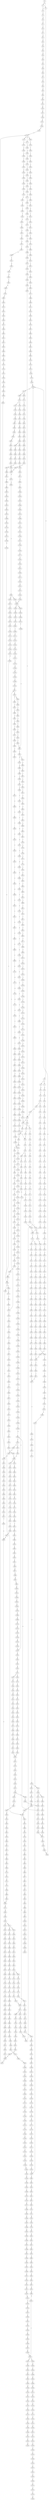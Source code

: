strict digraph  {
	S0 -> S1 [ label = T ];
	S0 -> S2 [ label = C ];
	S1 -> S3 [ label = A ];
	S2 -> S4 [ label = G ];
	S3 -> S5 [ label = C ];
	S4 -> S6 [ label = C ];
	S4 -> S7 [ label = T ];
	S5 -> S8 [ label = A ];
	S6 -> S9 [ label = A ];
	S7 -> S10 [ label = A ];
	S8 -> S11 [ label = C ];
	S9 -> S12 [ label = C ];
	S10 -> S13 [ label = C ];
	S11 -> S14 [ label = T ];
	S12 -> S15 [ label = G ];
	S13 -> S16 [ label = A ];
	S14 -> S17 [ label = T ];
	S15 -> S18 [ label = C ];
	S15 -> S19 [ label = T ];
	S16 -> S20 [ label = T ];
	S17 -> S21 [ label = G ];
	S18 -> S22 [ label = G ];
	S19 -> S23 [ label = G ];
	S20 -> S24 [ label = G ];
	S21 -> S25 [ label = G ];
	S22 -> S26 [ label = C ];
	S23 -> S27 [ label = G ];
	S24 -> S28 [ label = G ];
	S25 -> S29 [ label = A ];
	S26 -> S30 [ label = A ];
	S26 -> S31 [ label = G ];
	S27 -> S32 [ label = C ];
	S28 -> S33 [ label = C ];
	S29 -> S34 [ label = G ];
	S30 -> S35 [ label = G ];
	S31 -> S36 [ label = C ];
	S31 -> S37 [ label = G ];
	S32 -> S38 [ label = G ];
	S33 -> S39 [ label = G ];
	S34 -> S40 [ label = A ];
	S35 -> S41 [ label = C ];
	S36 -> S42 [ label = G ];
	S37 -> S43 [ label = C ];
	S38 -> S44 [ label = T ];
	S39 -> S45 [ label = C ];
	S40 -> S46 [ label = C ];
	S41 -> S47 [ label = C ];
	S42 -> S48 [ label = T ];
	S43 -> S49 [ label = T ];
	S44 -> S50 [ label = C ];
	S45 -> S51 [ label = C ];
	S46 -> S52 [ label = C ];
	S47 -> S53 [ label = G ];
	S48 -> S54 [ label = C ];
	S49 -> S55 [ label = G ];
	S50 -> S56 [ label = C ];
	S51 -> S57 [ label = C ];
	S52 -> S58 [ label = C ];
	S53 -> S59 [ label = G ];
	S54 -> S60 [ label = G ];
	S55 -> S61 [ label = G ];
	S56 -> S62 [ label = C ];
	S57 -> S63 [ label = C ];
	S58 -> S64 [ label = C ];
	S59 -> S65 [ label = C ];
	S59 -> S66 [ label = T ];
	S60 -> S67 [ label = A ];
	S61 -> S68 [ label = A ];
	S62 -> S69 [ label = C ];
	S63 -> S70 [ label = C ];
	S64 -> S71 [ label = C ];
	S65 -> S72 [ label = A ];
	S66 -> S73 [ label = G ];
	S67 -> S74 [ label = C ];
	S68 -> S75 [ label = A ];
	S69 -> S76 [ label = A ];
	S70 -> S77 [ label = A ];
	S71 -> S78 [ label = C ];
	S72 -> S79 [ label = C ];
	S73 -> S80 [ label = G ];
	S74 -> S81 [ label = G ];
	S75 -> S82 [ label = T ];
	S76 -> S83 [ label = C ];
	S77 -> S84 [ label = C ];
	S78 -> S85 [ label = T ];
	S79 -> S86 [ label = T ];
	S80 -> S87 [ label = A ];
	S81 -> S88 [ label = C ];
	S82 -> S89 [ label = G ];
	S83 -> S90 [ label = T ];
	S84 -> S91 [ label = T ];
	S85 -> S92 [ label = T ];
	S86 -> S93 [ label = T ];
	S87 -> S94 [ label = A ];
	S88 -> S95 [ label = G ];
	S89 -> S96 [ label = G ];
	S90 -> S97 [ label = T ];
	S91 -> S98 [ label = T ];
	S92 -> S99 [ label = C ];
	S93 -> S100 [ label = C ];
	S94 -> S101 [ label = G ];
	S95 -> S102 [ label = C ];
	S96 -> S103 [ label = G ];
	S97 -> S104 [ label = G ];
	S98 -> S105 [ label = T ];
	S99 -> S106 [ label = A ];
	S100 -> S107 [ label = A ];
	S101 -> S108 [ label = A ];
	S102 -> S109 [ label = C ];
	S103 -> S110 [ label = G ];
	S104 -> S111 [ label = A ];
	S105 -> S112 [ label = A ];
	S106 -> S113 [ label = G ];
	S107 -> S114 [ label = G ];
	S108 -> S115 [ label = A ];
	S109 -> S116 [ label = T ];
	S110 -> S117 [ label = T ];
	S111 -> S118 [ label = G ];
	S112 -> S119 [ label = G ];
	S113 -> S120 [ label = A ];
	S114 -> S121 [ label = C ];
	S115 -> S122 [ label = C ];
	S116 -> S123 [ label = C ];
	S117 -> S124 [ label = C ];
	S118 -> S125 [ label = C ];
	S119 -> S126 [ label = C ];
	S120 -> S127 [ label = G ];
	S121 -> S128 [ label = C ];
	S122 -> S129 [ label = G ];
	S123 -> S130 [ label = G ];
	S124 -> S131 [ label = C ];
	S125 -> S132 [ label = C ];
	S126 -> S133 [ label = C ];
	S127 -> S134 [ label = G ];
	S128 -> S135 [ label = G ];
	S129 -> S136 [ label = G ];
	S130 -> S137 [ label = G ];
	S131 -> S138 [ label = G ];
	S132 -> S139 [ label = G ];
	S133 -> S140 [ label = G ];
	S134 -> S141 [ label = T ];
	S135 -> S142 [ label = C ];
	S136 -> S143 [ label = C ];
	S137 -> S144 [ label = G ];
	S138 -> S145 [ label = C ];
	S139 -> S146 [ label = C ];
	S140 -> S147 [ label = T ];
	S141 -> S148 [ label = C ];
	S142 -> S149 [ label = C ];
	S143 -> S150 [ label = A ];
	S144 -> S151 [ label = C ];
	S145 -> S152 [ label = C ];
	S146 -> S153 [ label = C ];
	S147 -> S154 [ label = C ];
	S148 -> S155 [ label = C ];
	S149 -> S156 [ label = C ];
	S150 -> S157 [ label = C ];
	S151 -> S158 [ label = T ];
	S152 -> S159 [ label = G ];
	S153 -> S160 [ label = C ];
	S154 -> S161 [ label = C ];
	S155 -> S162 [ label = C ];
	S156 -> S163 [ label = C ];
	S157 -> S164 [ label = C ];
	S157 -> S165 [ label = T ];
	S158 -> S166 [ label = C ];
	S159 -> S167 [ label = G ];
	S160 -> S163 [ label = C ];
	S161 -> S168 [ label = C ];
	S162 -> S169 [ label = T ];
	S162 -> S170 [ label = A ];
	S162 -> S171 [ label = G ];
	S163 -> S172 [ label = T ];
	S164 -> S173 [ label = G ];
	S165 -> S174 [ label = G ];
	S166 -> S175 [ label = A ];
	S167 -> S176 [ label = A ];
	S168 -> S177 [ label = A ];
	S169 -> S178 [ label = T ];
	S170 -> S179 [ label = G ];
	S171 -> S180 [ label = G ];
	S172 -> S181 [ label = T ];
	S172 -> S182 [ label = C ];
	S173 -> S183 [ label = G ];
	S174 -> S184 [ label = G ];
	S175 -> S185 [ label = C ];
	S176 -> S186 [ label = A ];
	S177 -> S187 [ label = C ];
	S178 -> S188 [ label = C ];
	S179 -> S189 [ label = A ];
	S180 -> S190 [ label = A ];
	S181 -> S191 [ label = C ];
	S182 -> S192 [ label = C ];
	S183 -> S193 [ label = G ];
	S184 -> S194 [ label = G ];
	S185 -> S195 [ label = G ];
	S186 -> S196 [ label = C ];
	S187 -> S197 [ label = C ];
	S188 -> S198 [ label = T ];
	S189 -> S199 [ label = G ];
	S190 -> S200 [ label = G ];
	S191 -> S201 [ label = A ];
	S192 -> S202 [ label = A ];
	S193 -> S203 [ label = A ];
	S194 -> S204 [ label = A ];
	S195 -> S205 [ label = T ];
	S196 -> S206 [ label = T ];
	S197 -> S207 [ label = A ];
	S198 -> S208 [ label = C ];
	S199 -> S209 [ label = C ];
	S200 -> S210 [ label = G ];
	S201 -> S211 [ label = C ];
	S202 -> S212 [ label = C ];
	S203 -> S213 [ label = A ];
	S204 -> S214 [ label = A ];
	S205 -> S215 [ label = C ];
	S206 -> S216 [ label = G ];
	S207 -> S217 [ label = C ];
	S208 -> S218 [ label = G ];
	S209 -> S219 [ label = C ];
	S210 -> S220 [ label = C ];
	S211 -> S221 [ label = G ];
	S212 -> S222 [ label = C ];
	S213 -> S223 [ label = T ];
	S214 -> S224 [ label = C ];
	S215 -> S225 [ label = C ];
	S216 -> S226 [ label = C ];
	S217 -> S227 [ label = C ];
	S218 -> S228 [ label = T ];
	S219 -> S229 [ label = A ];
	S220 -> S230 [ label = G ];
	S221 -> S231 [ label = C ];
	S222 -> S232 [ label = C ];
	S223 -> S233 [ label = T ];
	S224 -> S234 [ label = T ];
	S225 -> S235 [ label = A ];
	S226 -> S236 [ label = A ];
	S227 -> S237 [ label = G ];
	S228 -> S238 [ label = A ];
	S229 -> S239 [ label = C ];
	S230 -> S240 [ label = T ];
	S231 -> S241 [ label = T ];
	S232 -> S242 [ label = G ];
	S233 -> S243 [ label = G ];
	S234 -> S244 [ label = G ];
	S235 -> S245 [ label = G ];
	S236 -> S246 [ label = A ];
	S237 -> S247 [ label = A ];
	S238 -> S248 [ label = C ];
	S239 -> S249 [ label = G ];
	S240 -> S250 [ label = G ];
	S241 -> S251 [ label = C ];
	S242 -> S252 [ label = C ];
	S243 -> S253 [ label = A ];
	S244 -> S254 [ label = G ];
	S245 -> S255 [ label = C ];
	S246 -> S256 [ label = C ];
	S247 -> S257 [ label = T ];
	S248 -> S258 [ label = G ];
	S249 -> S259 [ label = G ];
	S250 -> S260 [ label = G ];
	S251 -> S261 [ label = C ];
	S252 -> S262 [ label = C ];
	S253 -> S263 [ label = A ];
	S254 -> S264 [ label = A ];
	S255 -> S265 [ label = T ];
	S255 -> S266 [ label = G ];
	S256 -> S267 [ label = C ];
	S257 -> S268 [ label = C ];
	S258 -> S269 [ label = G ];
	S259 -> S270 [ label = T ];
	S260 -> S271 [ label = T ];
	S261 -> S272 [ label = G ];
	S262 -> S273 [ label = G ];
	S263 -> S274 [ label = C ];
	S264 -> S275 [ label = C ];
	S265 -> S276 [ label = T ];
	S266 -> S277 [ label = A ];
	S267 -> S278 [ label = A ];
	S268 -> S279 [ label = G ];
	S269 -> S280 [ label = C ];
	S270 -> S281 [ label = T ];
	S271 -> S282 [ label = A ];
	S272 -> S283 [ label = G ];
	S273 -> S284 [ label = G ];
	S274 -> S285 [ label = C ];
	S275 -> S286 [ label = C ];
	S276 -> S287 [ label = C ];
	S277 -> S288 [ label = G ];
	S278 -> S289 [ label = G ];
	S279 -> S290 [ label = G ];
	S280 -> S291 [ label = T ];
	S281 -> S292 [ label = A ];
	S282 -> S293 [ label = T ];
	S283 -> S294 [ label = T ];
	S284 -> S295 [ label = T ];
	S285 -> S296 [ label = C ];
	S286 -> S297 [ label = C ];
	S287 -> S298 [ label = A ];
	S288 -> S299 [ label = T ];
	S289 -> S300 [ label = A ];
	S290 -> S301 [ label = T ];
	S291 -> S302 [ label = A ];
	S292 -> S303 [ label = C ];
	S293 -> S304 [ label = G ];
	S294 -> S305 [ label = T ];
	S295 -> S306 [ label = C ];
	S296 -> S307 [ label = G ];
	S297 -> S308 [ label = G ];
	S298 -> S309 [ label = C ];
	S299 -> S310 [ label = C ];
	S300 -> S311 [ label = A ];
	S301 -> S312 [ label = T ];
	S302 -> S313 [ label = C ];
	S303 -> S314 [ label = T ];
	S304 -> S315 [ label = A ];
	S305 -> S316 [ label = G ];
	S306 -> S317 [ label = C ];
	S307 -> S318 [ label = T ];
	S308 -> S319 [ label = T ];
	S309 -> S320 [ label = G ];
	S310 -> S321 [ label = C ];
	S310 -> S322 [ label = T ];
	S311 -> S323 [ label = C ];
	S312 -> S324 [ label = C ];
	S313 -> S325 [ label = T ];
	S314 -> S326 [ label = G ];
	S315 -> S327 [ label = G ];
	S316 -> S328 [ label = C ];
	S317 -> S329 [ label = C ];
	S318 -> S330 [ label = C ];
	S319 -> S331 [ label = C ];
	S320 -> S332 [ label = C ];
	S321 -> S333 [ label = C ];
	S322 -> S334 [ label = C ];
	S323 -> S335 [ label = A ];
	S324 -> S336 [ label = C ];
	S325 -> S337 [ label = G ];
	S326 -> S338 [ label = C ];
	S327 -> S339 [ label = C ];
	S328 -> S340 [ label = A ];
	S329 -> S341 [ label = A ];
	S330 -> S342 [ label = T ];
	S331 -> S343 [ label = T ];
	S332 -> S344 [ label = C ];
	S333 -> S345 [ label = T ];
	S333 -> S346 [ label = G ];
	S334 -> S347 [ label = G ];
	S335 -> S348 [ label = G ];
	S336 -> S349 [ label = A ];
	S337 -> S350 [ label = G ];
	S338 -> S351 [ label = A ];
	S339 -> S352 [ label = G ];
	S340 -> S353 [ label = C ];
	S341 -> S354 [ label = G ];
	S342 -> S355 [ label = C ];
	S343 -> S355 [ label = C ];
	S344 -> S356 [ label = C ];
	S345 -> S357 [ label = C ];
	S346 -> S358 [ label = C ];
	S347 -> S359 [ label = T ];
	S348 -> S360 [ label = C ];
	S349 -> S361 [ label = G ];
	S350 -> S362 [ label = T ];
	S351 -> S363 [ label = G ];
	S352 -> S364 [ label = G ];
	S353 -> S365 [ label = T ];
	S354 -> S366 [ label = T ];
	S355 -> S367 [ label = G ];
	S356 -> S368 [ label = T ];
	S357 -> S369 [ label = C ];
	S358 -> S370 [ label = C ];
	S359 -> S371 [ label = C ];
	S360 -> S372 [ label = C ];
	S361 -> S373 [ label = T ];
	S362 -> S374 [ label = G ];
	S363 -> S375 [ label = A ];
	S364 -> S376 [ label = T ];
	S365 -> S377 [ label = G ];
	S366 -> S378 [ label = G ];
	S367 -> S379 [ label = G ];
	S368 -> S380 [ label = T ];
	S369 -> S381 [ label = G ];
	S370 -> S382 [ label = T ];
	S371 -> S383 [ label = T ];
	S372 -> S384 [ label = G ];
	S373 -> S385 [ label = G ];
	S374 -> S386 [ label = C ];
	S375 -> S387 [ label = C ];
	S376 -> S388 [ label = C ];
	S377 -> S389 [ label = G ];
	S378 -> S390 [ label = G ];
	S379 -> S391 [ label = C ];
	S380 -> S392 [ label = C ];
	S381 -> S393 [ label = G ];
	S382 -> S394 [ label = G ];
	S383 -> S395 [ label = G ];
	S384 -> S396 [ label = T ];
	S385 -> S397 [ label = G ];
	S386 -> S398 [ label = T ];
	S387 -> S399 [ label = G ];
	S388 -> S400 [ label = G ];
	S389 -> S401 [ label = T ];
	S390 -> S402 [ label = T ];
	S391 -> S403 [ label = A ];
	S392 -> S404 [ label = A ];
	S393 -> S405 [ label = T ];
	S394 -> S406 [ label = T ];
	S395 -> S407 [ label = T ];
	S396 -> S408 [ label = C ];
	S397 -> S409 [ label = T ];
	S398 -> S410 [ label = A ];
	S399 -> S411 [ label = G ];
	S400 -> S412 [ label = C ];
	S401 -> S413 [ label = C ];
	S402 -> S414 [ label = C ];
	S403 -> S415 [ label = C ];
	S404 -> S416 [ label = T ];
	S405 -> S417 [ label = C ];
	S406 -> S418 [ label = C ];
	S407 -> S419 [ label = T ];
	S408 -> S420 [ label = C ];
	S409 -> S414 [ label = C ];
	S410 -> S421 [ label = C ];
	S411 -> S422 [ label = A ];
	S412 -> S423 [ label = A ];
	S413 -> S424 [ label = G ];
	S414 -> S425 [ label = G ];
	S415 -> S426 [ label = C ];
	S416 -> S427 [ label = C ];
	S417 -> S428 [ label = T ];
	S418 -> S429 [ label = G ];
	S419 -> S430 [ label = C ];
	S420 -> S431 [ label = T ];
	S421 -> S432 [ label = T ];
	S422 -> S433 [ label = C ];
	S423 -> S434 [ label = C ];
	S424 -> S435 [ label = T ];
	S425 -> S436 [ label = T ];
	S426 -> S437 [ label = G ];
	S427 -> S438 [ label = C ];
	S428 -> S439 [ label = G ];
	S429 -> S440 [ label = C ];
	S430 -> S441 [ label = C ];
	S431 -> S442 [ label = C ];
	S432 -> S443 [ label = G ];
	S433 -> S444 [ label = A ];
	S434 -> S445 [ label = G ];
	S435 -> S446 [ label = C ];
	S436 -> S447 [ label = C ];
	S437 -> S448 [ label = A ];
	S438 -> S449 [ label = A ];
	S439 -> S450 [ label = G ];
	S440 -> S451 [ label = G ];
	S441 -> S452 [ label = G ];
	S442 -> S453 [ label = T ];
	S443 -> S454 [ label = T ];
	S444 -> S455 [ label = C ];
	S445 -> S456 [ label = C ];
	S446 -> S457 [ label = C ];
	S447 -> S457 [ label = C ];
	S448 -> S458 [ label = G ];
	S448 -> S459 [ label = A ];
	S449 -> S460 [ label = G ];
	S450 -> S461 [ label = A ];
	S451 -> S462 [ label = C ];
	S452 -> S463 [ label = T ];
	S453 -> S464 [ label = G ];
	S454 -> S465 [ label = A ];
	S455 -> S466 [ label = A ];
	S456 -> S467 [ label = G ];
	S457 -> S468 [ label = G ];
	S458 -> S469 [ label = T ];
	S459 -> S470 [ label = T ];
	S460 -> S471 [ label = A ];
	S461 -> S472 [ label = G ];
	S462 -> S473 [ label = G ];
	S462 -> S474 [ label = A ];
	S463 -> S475 [ label = G ];
	S464 -> S476 [ label = T ];
	S465 -> S477 [ label = A ];
	S466 -> S478 [ label = C ];
	S467 -> S26 [ label = C ];
	S468 -> S479 [ label = T ];
	S469 -> S480 [ label = C ];
	S470 -> S481 [ label = G ];
	S471 -> S482 [ label = A ];
	S472 -> S483 [ label = G ];
	S473 -> S484 [ label = A ];
	S474 -> S485 [ label = A ];
	S475 -> S486 [ label = G ];
	S476 -> S487 [ label = C ];
	S477 -> S488 [ label = C ];
	S478 -> S489 [ label = C ];
	S479 -> S490 [ label = C ];
	S480 -> S491 [ label = C ];
	S481 -> S492 [ label = T ];
	S482 -> S493 [ label = C ];
	S483 -> S494 [ label = G ];
	S484 -> S495 [ label = G ];
	S485 -> S496 [ label = C ];
	S486 -> S497 [ label = C ];
	S487 -> S498 [ label = G ];
	S488 -> S499 [ label = A ];
	S489 -> S500 [ label = T ];
	S490 -> S501 [ label = A ];
	S491 -> S502 [ label = A ];
	S491 -> S503 [ label = T ];
	S492 -> S504 [ label = A ];
	S493 -> S505 [ label = C ];
	S494 -> S506 [ label = T ];
	S495 -> S507 [ label = C ];
	S496 -> S508 [ label = C ];
	S497 -> S509 [ label = C ];
	S498 -> S510 [ label = T ];
	S499 -> S511 [ label = C ];
	S500 -> S512 [ label = C ];
	S501 -> S513 [ label = C ];
	S502 -> S514 [ label = G ];
	S503 -> S515 [ label = C ];
	S504 -> S516 [ label = G ];
	S505 -> S517 [ label = A ];
	S505 -> S518 [ label = G ];
	S506 -> S519 [ label = G ];
	S507 -> S520 [ label = A ];
	S508 -> S521 [ label = C ];
	S509 -> S522 [ label = C ];
	S510 -> S523 [ label = G ];
	S511 -> S524 [ label = A ];
	S512 -> S525 [ label = T ];
	S513 -> S526 [ label = C ];
	S514 -> S527 [ label = T ];
	S514 -> S528 [ label = C ];
	S515 -> S529 [ label = G ];
	S516 -> S530 [ label = T ];
	S517 -> S531 [ label = G ];
	S517 -> S532 [ label = C ];
	S518 -> S533 [ label = G ];
	S519 -> S534 [ label = T ];
	S520 -> S535 [ label = G ];
	S521 -> S536 [ label = G ];
	S522 -> S537 [ label = G ];
	S523 -> S538 [ label = G ];
	S524 -> S539 [ label = C ];
	S525 -> S540 [ label = A ];
	S526 -> S541 [ label = C ];
	S526 -> S542 [ label = G ];
	S527 -> S543 [ label = A ];
	S528 -> S544 [ label = T ];
	S529 -> S545 [ label = A ];
	S530 -> S546 [ label = T ];
	S531 -> S547 [ label = A ];
	S532 -> S548 [ label = C ];
	S533 -> S549 [ label = A ];
	S534 -> S550 [ label = T ];
	S535 -> S551 [ label = T ];
	S536 -> S552 [ label = T ];
	S537 -> S553 [ label = T ];
	S538 -> S554 [ label = T ];
	S539 -> S555 [ label = G ];
	S540 -> S556 [ label = G ];
	S541 -> S557 [ label = T ];
	S542 -> S558 [ label = A ];
	S543 -> S559 [ label = G ];
	S544 -> S276 [ label = T ];
	S545 -> S560 [ label = A ];
	S546 -> S561 [ label = T ];
	S547 -> S562 [ label = C ];
	S548 -> S563 [ label = A ];
	S549 -> S564 [ label = C ];
	S550 -> S565 [ label = C ];
	S551 -> S566 [ label = G ];
	S552 -> S567 [ label = A ];
	S553 -> S568 [ label = C ];
	S554 -> S569 [ label = A ];
	S555 -> S570 [ label = C ];
	S556 -> S571 [ label = A ];
	S557 -> S572 [ label = G ];
	S558 -> S573 [ label = A ];
	S558 -> S574 [ label = G ];
	S559 -> S575 [ label = G ];
	S559 -> S576 [ label = C ];
	S560 -> S577 [ label = C ];
	S561 -> S578 [ label = C ];
	S562 -> S579 [ label = T ];
	S563 -> S580 [ label = C ];
	S564 -> S581 [ label = G ];
	S565 -> S582 [ label = C ];
	S566 -> S583 [ label = C ];
	S567 -> S584 [ label = C ];
	S568 -> S585 [ label = C ];
	S569 -> S586 [ label = C ];
	S570 -> S587 [ label = T ];
	S571 -> S588 [ label = A ];
	S572 -> S589 [ label = T ];
	S573 -> S590 [ label = T ];
	S574 -> S591 [ label = T ];
	S575 -> S592 [ label = G ];
	S576 -> S593 [ label = T ];
	S577 -> S594 [ label = T ];
	S578 -> S595 [ label = A ];
	S579 -> S596 [ label = C ];
	S580 -> S597 [ label = C ];
	S581 -> S598 [ label = C ];
	S582 -> S599 [ label = A ];
	S583 -> S600 [ label = A ];
	S584 -> S601 [ label = A ];
	S585 -> S602 [ label = A ];
	S586 -> S603 [ label = C ];
	S587 -> S604 [ label = C ];
	S588 -> S605 [ label = C ];
	S589 -> S606 [ label = C ];
	S590 -> S607 [ label = C ];
	S591 -> S480 [ label = C ];
	S592 -> S608 [ label = T ];
	S593 -> S609 [ label = C ];
	S594 -> S610 [ label = T ];
	S595 -> S611 [ label = C ];
	S596 -> S612 [ label = C ];
	S597 -> S613 [ label = C ];
	S598 -> S614 [ label = C ];
	S599 -> S615 [ label = G ];
	S600 -> S616 [ label = A ];
	S601 -> S617 [ label = G ];
	S602 -> S618 [ label = G ];
	S603 -> S619 [ label = G ];
	S604 -> S620 [ label = C ];
	S605 -> S621 [ label = G ];
	S606 -> S622 [ label = C ];
	S607 -> S623 [ label = C ];
	S608 -> S624 [ label = C ];
	S609 -> S625 [ label = C ];
	S610 -> S626 [ label = C ];
	S611 -> S627 [ label = T ];
	S612 -> S628 [ label = C ];
	S613 -> S629 [ label = C ];
	S614 -> S630 [ label = C ];
	S615 -> S631 [ label = C ];
	S616 -> S632 [ label = C ];
	S617 -> S633 [ label = C ];
	S618 -> S634 [ label = T ];
	S619 -> S635 [ label = G ];
	S620 -> S636 [ label = T ];
	S621 -> S637 [ label = A ];
	S622 -> S638 [ label = T ];
	S623 -> S639 [ label = T ];
	S624 -> S640 [ label = A ];
	S625 -> S641 [ label = A ];
	S626 -> S642 [ label = A ];
	S627 -> S643 [ label = C ];
	S628 -> S644 [ label = A ];
	S629 -> S645 [ label = T ];
	S630 -> S646 [ label = A ];
	S631 -> S647 [ label = A ];
	S632 -> S648 [ label = A ];
	S633 -> S649 [ label = A ];
	S634 -> S650 [ label = A ];
	S635 -> S651 [ label = T ];
	S636 -> S652 [ label = A ];
	S637 -> S653 [ label = G ];
	S638 -> S654 [ label = A ];
	S638 -> S655 [ label = T ];
	S639 -> S656 [ label = C ];
	S640 -> S657 [ label = C ];
	S641 -> S658 [ label = C ];
	S642 -> S659 [ label = A ];
	S643 -> S660 [ label = C ];
	S644 -> S661 [ label = T ];
	S645 -> S662 [ label = T ];
	S646 -> S663 [ label = T ];
	S647 -> S664 [ label = G ];
	S648 -> S665 [ label = G ];
	S649 -> S666 [ label = G ];
	S650 -> S559 [ label = G ];
	S651 -> S667 [ label = G ];
	S652 -> S668 [ label = G ];
	S653 -> S669 [ label = G ];
	S654 -> S670 [ label = C ];
	S655 -> S671 [ label = G ];
	S656 -> S672 [ label = G ];
	S657 -> S673 [ label = T ];
	S658 -> S674 [ label = C ];
	S659 -> S675 [ label = C ];
	S660 -> S676 [ label = T ];
	S661 -> S677 [ label = C ];
	S662 -> S678 [ label = C ];
	S663 -> S679 [ label = C ];
	S664 -> S680 [ label = A ];
	S665 -> S681 [ label = C ];
	S666 -> S682 [ label = G ];
	S667 -> S683 [ label = G ];
	S668 -> S684 [ label = A ];
	S669 -> S685 [ label = T ];
	S670 -> S686 [ label = T ];
	S671 -> S687 [ label = A ];
	S671 -> S688 [ label = T ];
	S672 -> S689 [ label = A ];
	S673 -> S690 [ label = C ];
	S674 -> S691 [ label = G ];
	S675 -> S692 [ label = C ];
	S675 -> S693 [ label = T ];
	S676 -> S694 [ label = T ];
	S677 -> S695 [ label = T ];
	S678 -> S696 [ label = C ];
	S678 -> S697 [ label = G ];
	S679 -> S698 [ label = G ];
	S680 -> S699 [ label = T ];
	S681 -> S700 [ label = T ];
	S682 -> S701 [ label = T ];
	S683 -> S702 [ label = T ];
	S684 -> S703 [ label = A ];
	S685 -> S704 [ label = G ];
	S686 -> S705 [ label = A ];
	S687 -> S706 [ label = A ];
	S688 -> S707 [ label = A ];
	S689 -> S708 [ label = A ];
	S690 -> S709 [ label = G ];
	S691 -> S710 [ label = G ];
	S692 -> S711 [ label = G ];
	S693 -> S712 [ label = G ];
	S694 -> S713 [ label = T ];
	S695 -> S714 [ label = G ];
	S696 -> S715 [ label = T ];
	S697 -> S716 [ label = A ];
	S698 -> S717 [ label = T ];
	S699 -> S718 [ label = A ];
	S700 -> S719 [ label = A ];
	S701 -> S720 [ label = G ];
	S702 -> S721 [ label = T ];
	S703 -> S722 [ label = C ];
	S704 -> S723 [ label = T ];
	S705 -> S724 [ label = C ];
	S706 -> S725 [ label = C ];
	S707 -> S726 [ label = G ];
	S708 -> S577 [ label = C ];
	S709 -> S727 [ label = C ];
	S710 -> S728 [ label = A ];
	S711 -> S729 [ label = G ];
	S712 -> S730 [ label = G ];
	S712 -> S731 [ label = C ];
	S713 -> S732 [ label = C ];
	S714 -> S733 [ label = C ];
	S715 -> S734 [ label = G ];
	S716 -> S735 [ label = T ];
	S717 -> S736 [ label = C ];
	S718 -> S737 [ label = A ];
	S719 -> S738 [ label = C ];
	S720 -> S739 [ label = C ];
	S721 -> S740 [ label = A ];
	S722 -> S741 [ label = T ];
	S723 -> S742 [ label = C ];
	S724 -> S743 [ label = C ];
	S725 -> S744 [ label = T ];
	S726 -> S745 [ label = G ];
	S727 -> S746 [ label = T ];
	S728 -> S747 [ label = C ];
	S729 -> S748 [ label = C ];
	S730 -> S749 [ label = C ];
	S731 -> S750 [ label = C ];
	S732 -> S751 [ label = A ];
	S733 -> S752 [ label = C ];
	S734 -> S753 [ label = T ];
	S735 -> S754 [ label = C ];
	S736 -> S755 [ label = C ];
	S737 -> S756 [ label = A ];
	S738 -> S757 [ label = G ];
	S739 -> S758 [ label = A ];
	S740 -> S759 [ label = G ];
	S741 -> S760 [ label = T ];
	S742 -> S761 [ label = C ];
	S743 -> S762 [ label = A ];
	S744 -> S763 [ label = T ];
	S745 -> S764 [ label = A ];
	S746 -> S765 [ label = T ];
	S747 -> S766 [ label = G ];
	S748 -> S767 [ label = C ];
	S749 -> S768 [ label = C ];
	S750 -> S769 [ label = C ];
	S751 -> S770 [ label = T ];
	S752 -> S771 [ label = A ];
	S753 -> S772 [ label = C ];
	S754 -> S773 [ label = G ];
	S755 -> S774 [ label = T ];
	S756 -> S775 [ label = A ];
	S757 -> S776 [ label = A ];
	S758 -> S777 [ label = C ];
	S759 -> S778 [ label = A ];
	S760 -> S779 [ label = C ];
	S761 -> S780 [ label = C ];
	S762 -> S781 [ label = G ];
	S763 -> S782 [ label = C ];
	S764 -> S783 [ label = G ];
	S765 -> S784 [ label = C ];
	S766 -> S785 [ label = T ];
	S767 -> S786 [ label = C ];
	S768 -> S787 [ label = C ];
	S769 -> S788 [ label = T ];
	S770 -> S789 [ label = C ];
	S771 -> S790 [ label = G ];
	S772 -> S791 [ label = C ];
	S773 -> S792 [ label = T ];
	S774 -> S793 [ label = C ];
	S775 -> S794 [ label = A ];
	S776 -> S795 [ label = G ];
	S777 -> S796 [ label = G ];
	S778 -> S797 [ label = A ];
	S779 -> S798 [ label = A ];
	S780 -> S799 [ label = T ];
	S781 -> S800 [ label = G ];
	S782 -> S801 [ label = A ];
	S783 -> S802 [ label = A ];
	S784 -> S803 [ label = A ];
	S785 -> S804 [ label = C ];
	S786 -> S805 [ label = A ];
	S787 -> S806 [ label = A ];
	S788 -> S807 [ label = A ];
	S789 -> S808 [ label = C ];
	S790 -> S809 [ label = T ];
	S791 -> S810 [ label = T ];
	S792 -> S811 [ label = T ];
	S793 -> S812 [ label = T ];
	S794 -> S813 [ label = C ];
	S795 -> S814 [ label = A ];
	S796 -> S815 [ label = C ];
	S797 -> S816 [ label = G ];
	S798 -> S659 [ label = A ];
	S799 -> S817 [ label = G ];
	S800 -> S818 [ label = A ];
	S801 -> S659 [ label = A ];
	S802 -> S819 [ label = G ];
	S803 -> S820 [ label = T ];
	S804 -> S821 [ label = G ];
	S805 -> S822 [ label = G ];
	S806 -> S823 [ label = G ];
	S807 -> S824 [ label = G ];
	S808 -> S825 [ label = A ];
	S809 -> S826 [ label = C ];
	S810 -> S655 [ label = T ];
	S811 -> S827 [ label = T ];
	S812 -> S828 [ label = T ];
	S813 -> S829 [ label = T ];
	S814 -> S830 [ label = A ];
	S815 -> S831 [ label = G ];
	S816 -> S832 [ label = G ];
	S817 -> S833 [ label = T ];
	S818 -> S834 [ label = G ];
	S819 -> S835 [ label = G ];
	S820 -> S836 [ label = C ];
	S821 -> S837 [ label = T ];
	S822 -> S838 [ label = T ];
	S823 -> S839 [ label = G ];
	S824 -> S840 [ label = G ];
	S825 -> S460 [ label = G ];
	S826 -> S841 [ label = G ];
	S827 -> S842 [ label = G ];
	S828 -> S843 [ label = C ];
	S829 -> S844 [ label = T ];
	S830 -> S845 [ label = C ];
	S831 -> S846 [ label = G ];
	S832 -> S847 [ label = G ];
	S833 -> S848 [ label = C ];
	S834 -> S849 [ label = A ];
	S835 -> S850 [ label = T ];
	S836 -> S851 [ label = C ];
	S837 -> S852 [ label = G ];
	S838 -> S853 [ label = T ];
	S839 -> S854 [ label = T ];
	S840 -> S855 [ label = T ];
	S841 -> S856 [ label = T ];
	S842 -> S857 [ label = T ];
	S843 -> S858 [ label = T ];
	S844 -> S859 [ label = T ];
	S845 -> S860 [ label = T ];
	S846 -> S861 [ label = T ];
	S847 -> S862 [ label = G ];
	S848 -> S863 [ label = C ];
	S849 -> S864 [ label = G ];
	S850 -> S865 [ label = C ];
	S851 -> S449 [ label = A ];
	S852 -> S866 [ label = A ];
	S853 -> S867 [ label = G ];
	S854 -> S868 [ label = G ];
	S855 -> S869 [ label = G ];
	S856 -> S870 [ label = A ];
	S857 -> S871 [ label = A ];
	S858 -> S872 [ label = C ];
	S859 -> S873 [ label = G ];
	S860 -> S874 [ label = G ];
	S861 -> S875 [ label = G ];
	S862 -> S876 [ label = G ];
	S863 -> S638 [ label = T ];
	S864 -> S877 [ label = T ];
	S865 -> S878 [ label = C ];
	S866 -> S879 [ label = C ];
	S867 -> S880 [ label = T ];
	S868 -> S881 [ label = C ];
	S868 -> S882 [ label = G ];
	S869 -> S883 [ label = T ];
	S870 -> S884 [ label = A ];
	S871 -> S885 [ label = G ];
	S872 -> S886 [ label = G ];
	S873 -> S887 [ label = C ];
	S874 -> S888 [ label = G ];
	S875 -> S889 [ label = C ];
	S876 -> S890 [ label = T ];
	S877 -> S891 [ label = C ];
	S878 -> S162 [ label = C ];
	S879 -> S892 [ label = C ];
	S880 -> S893 [ label = G ];
	S881 -> S894 [ label = G ];
	S882 -> S895 [ label = G ];
	S883 -> S896 [ label = G ];
	S884 -> S897 [ label = G ];
	S885 -> S898 [ label = G ];
	S886 -> S899 [ label = G ];
	S887 -> S900 [ label = C ];
	S888 -> S901 [ label = C ];
	S889 -> S902 [ label = C ];
	S890 -> S903 [ label = C ];
	S891 -> S904 [ label = A ];
	S892 -> S905 [ label = G ];
	S893 -> S906 [ label = C ];
	S894 -> S907 [ label = C ];
	S895 -> S908 [ label = C ];
	S896 -> S909 [ label = C ];
	S897 -> S910 [ label = A ];
	S898 -> S911 [ label = A ];
	S899 -> S912 [ label = A ];
	S900 -> S913 [ label = G ];
	S901 -> S914 [ label = G ];
	S902 -> S915 [ label = G ];
	S903 -> S916 [ label = C ];
	S904 -> S917 [ label = G ];
	S905 -> S918 [ label = G ];
	S906 -> S919 [ label = G ];
	S907 -> S920 [ label = G ];
	S908 -> S921 [ label = T ];
	S909 -> S922 [ label = G ];
	S910 -> S923 [ label = C ];
	S911 -> S924 [ label = A ];
	S912 -> S925 [ label = G ];
	S913 -> S926 [ label = T ];
	S914 -> S927 [ label = C ];
	S915 -> S928 [ label = C ];
	S916 -> S929 [ label = G ];
	S917 -> S930 [ label = G ];
	S918 -> S931 [ label = T ];
	S919 -> S932 [ label = T ];
	S920 -> S933 [ label = T ];
	S921 -> S934 [ label = T ];
	S922 -> S935 [ label = T ];
	S923 -> S936 [ label = G ];
	S924 -> S937 [ label = A ];
	S925 -> S938 [ label = A ];
	S926 -> S939 [ label = A ];
	S927 -> S940 [ label = A ];
	S928 -> S941 [ label = A ];
	S929 -> S942 [ label = T ];
	S930 -> S943 [ label = A ];
	S931 -> S944 [ label = C ];
	S932 -> S945 [ label = C ];
	S933 -> S946 [ label = C ];
	S934 -> S947 [ label = C ];
	S935 -> S948 [ label = C ];
	S936 -> S949 [ label = G ];
	S937 -> S950 [ label = G ];
	S938 -> S951 [ label = G ];
	S939 -> S952 [ label = G ];
	S940 -> S953 [ label = G ];
	S941 -> S954 [ label = A ];
	S942 -> S955 [ label = C ];
	S943 -> S956 [ label = C ];
	S944 -> S957 [ label = G ];
	S945 -> S958 [ label = G ];
	S946 -> S959 [ label = G ];
	S947 -> S960 [ label = G ];
	S948 -> S958 [ label = G ];
	S949 -> S961 [ label = C ];
	S950 -> S962 [ label = G ];
	S951 -> S963 [ label = G ];
	S952 -> S964 [ label = C ];
	S953 -> S965 [ label = C ];
	S954 -> S966 [ label = C ];
	S955 -> S967 [ label = G ];
	S956 -> S968 [ label = C ];
	S957 -> S969 [ label = C ];
	S958 -> S970 [ label = A ];
	S959 -> S971 [ label = T ];
	S960 -> S972 [ label = A ];
	S961 -> S973 [ label = T ];
	S962 -> S974 [ label = T ];
	S963 -> S975 [ label = T ];
	S964 -> S976 [ label = C ];
	S965 -> S977 [ label = G ];
	S966 -> S978 [ label = C ];
	S967 -> S979 [ label = G ];
	S968 -> S980 [ label = A ];
	S969 -> S981 [ label = G ];
	S970 -> S982 [ label = A ];
	S971 -> S983 [ label = G ];
	S972 -> S984 [ label = A ];
	S973 -> S985 [ label = C ];
	S974 -> S986 [ label = C ];
	S975 -> S865 [ label = C ];
	S976 -> S987 [ label = G ];
	S977 -> S988 [ label = G ];
	S978 -> S989 [ label = A ];
	S979 -> S990 [ label = A ];
	S980 -> S991 [ label = G ];
	S981 -> S992 [ label = T ];
	S982 -> S993 [ label = C ];
	S983 -> S994 [ label = C ];
	S984 -> S995 [ label = C ];
	S985 -> S996 [ label = T ];
	S986 -> S997 [ label = C ];
	S987 -> S998 [ label = G ];
	S988 -> S999 [ label = G ];
	S989 -> S1000 [ label = G ];
	S990 -> S1001 [ label = A ];
	S991 -> S1002 [ label = T ];
	S992 -> S1003 [ label = A ];
	S993 -> S1004 [ label = C ];
	S993 -> S1005 [ label = A ];
	S994 -> S1006 [ label = A ];
	S995 -> S1007 [ label = A ];
	S996 -> S1008 [ label = C ];
	S997 -> S1009 [ label = C ];
	S998 -> S1010 [ label = T ];
	S999 -> S1011 [ label = T ];
	S1000 -> S1012 [ label = T ];
	S1001 -> S1013 [ label = C ];
	S1002 -> S1014 [ label = C ];
	S1003 -> S1015 [ label = G ];
	S1004 -> S1016 [ label = T ];
	S1005 -> S1017 [ label = C ];
	S1006 -> S1018 [ label = T ];
	S1007 -> S1019 [ label = C ];
	S1008 -> S1020 [ label = G ];
	S1009 -> S1021 [ label = G ];
	S1010 -> S1022 [ label = G ];
	S1011 -> S1023 [ label = G ];
	S1012 -> S1024 [ label = C ];
	S1013 -> S1025 [ label = A ];
	S1013 -> S1026 [ label = T ];
	S1014 -> S1027 [ label = T ];
	S1015 -> S1028 [ label = C ];
	S1016 -> S1029 [ label = T ];
	S1016 -> S1030 [ label = G ];
	S1017 -> S1031 [ label = C ];
	S1018 -> S1032 [ label = C ];
	S1019 -> S1033 [ label = G ];
	S1020 -> S1034 [ label = A ];
	S1021 -> S1035 [ label = A ];
	S1022 -> S1036 [ label = A ];
	S1023 -> S1037 [ label = C ];
	S1024 -> S1038 [ label = G ];
	S1025 -> S1039 [ label = G ];
	S1026 -> S1040 [ label = A ];
	S1027 -> S1041 [ label = C ];
	S1028 -> S1042 [ label = C ];
	S1029 -> S1043 [ label = C ];
	S1030 -> S1044 [ label = T ];
	S1031 -> S1045 [ label = C ];
	S1032 -> S1046 [ label = C ];
	S1033 -> S1047 [ label = C ];
	S1034 -> S1048 [ label = A ];
	S1035 -> S1049 [ label = A ];
	S1036 -> S1050 [ label = C ];
	S1037 -> S1051 [ label = C ];
	S1038 -> S1052 [ label = C ];
	S1039 -> S1053 [ label = G ];
	S1040 -> S1054 [ label = C ];
	S1041 -> S1055 [ label = T ];
	S1042 -> S1056 [ label = G ];
	S1043 -> S1057 [ label = G ];
	S1044 -> S1058 [ label = C ];
	S1045 -> S1059 [ label = G ];
	S1046 -> S1060 [ label = G ];
	S1047 -> S1061 [ label = G ];
	S1048 -> S1062 [ label = G ];
	S1049 -> S1063 [ label = G ];
	S1050 -> S1064 [ label = G ];
	S1051 -> S1065 [ label = G ];
	S1052 -> S1066 [ label = G ];
	S1053 -> S1067 [ label = A ];
	S1054 -> S1068 [ label = A ];
	S1055 -> S1069 [ label = G ];
	S1056 -> S1070 [ label = C ];
	S1057 -> S1071 [ label = T ];
	S1058 -> S1072 [ label = G ];
	S1059 -> S1073 [ label = T ];
	S1060 -> S1074 [ label = C ];
	S1061 -> S1075 [ label = C ];
	S1062 -> S1076 [ label = T ];
	S1063 -> S1077 [ label = T ];
	S1064 -> S1078 [ label = T ];
	S1065 -> S1079 [ label = C ];
	S1066 -> S1080 [ label = C ];
	S1067 -> S1081 [ label = A ];
	S1068 -> S1082 [ label = A ];
	S1069 -> S1083 [ label = T ];
	S1070 -> S1084 [ label = T ];
	S1071 -> S1085 [ label = A ];
	S1072 -> S1086 [ label = C ];
	S1073 -> S1087 [ label = A ];
	S1074 -> S1088 [ label = A ];
	S1075 -> S1089 [ label = A ];
	S1076 -> S1090 [ label = C ];
	S1077 -> S1091 [ label = C ];
	S1078 -> S1092 [ label = G ];
	S1079 -> S1093 [ label = C ];
	S1080 -> S1094 [ label = A ];
	S1081 -> S1095 [ label = T ];
	S1082 -> S1096 [ label = C ];
	S1083 -> S1097 [ label = A ];
	S1084 -> S1098 [ label = G ];
	S1085 -> S1099 [ label = C ];
	S1086 -> S451 [ label = G ];
	S1087 -> S1100 [ label = C ];
	S1088 -> S1101 [ label = C ];
	S1089 -> S1102 [ label = C ];
	S1090 -> S1103 [ label = G ];
	S1091 -> S1104 [ label = G ];
	S1092 -> S1105 [ label = G ];
	S1093 -> S1106 [ label = G ];
	S1094 -> S1107 [ label = G ];
	S1095 -> S1108 [ label = A ];
	S1096 -> S1109 [ label = G ];
	S1098 -> S1110 [ label = G ];
	S1099 -> S1111 [ label = T ];
	S1100 -> S1112 [ label = G ];
	S1101 -> S1113 [ label = G ];
	S1102 -> S1114 [ label = G ];
	S1103 -> S1115 [ label = C ];
	S1104 -> S1116 [ label = A ];
	S1105 -> S1117 [ label = G ];
	S1106 -> S1118 [ label = G ];
	S1107 -> S1119 [ label = C ];
	S1108 -> S1120 [ label = G ];
	S1109 -> S1121 [ label = A ];
	S1110 -> S1122 [ label = A ];
	S1111 -> S1123 [ label = T ];
	S1112 -> S1124 [ label = T ];
	S1113 -> S1125 [ label = T ];
	S1114 -> S1126 [ label = T ];
	S1115 -> S1127 [ label = G ];
	S1116 -> S1128 [ label = G ];
	S1117 -> S1129 [ label = T ];
	S1118 -> S1130 [ label = T ];
	S1119 -> S47 [ label = C ];
	S1120 -> S1131 [ label = T ];
	S1121 -> S1132 [ label = A ];
	S1122 -> S1133 [ label = A ];
	S1123 -> S1134 [ label = C ];
	S1124 -> S1135 [ label = C ];
	S1125 -> S1136 [ label = C ];
	S1126 -> S1137 [ label = C ];
	S1127 -> S1138 [ label = G ];
	S1128 -> S1139 [ label = G ];
	S1129 -> S1140 [ label = A ];
	S1130 -> S1141 [ label = G ];
	S1131 -> S1142 [ label = C ];
	S1132 -> S1143 [ label = A ];
	S1133 -> S1144 [ label = G ];
	S1134 -> S1145 [ label = A ];
	S1135 -> S1146 [ label = C ];
	S1136 -> S1147 [ label = G ];
	S1137 -> S1148 [ label = C ];
	S1138 -> S1149 [ label = C ];
	S1139 -> S1150 [ label = T ];
	S1140 -> S1151 [ label = C ];
	S1141 -> S1152 [ label = G ];
	S1142 -> S1153 [ label = T ];
	S1143 -> S1154 [ label = A ];
	S1144 -> S1155 [ label = A ];
	S1145 -> S1156 [ label = A ];
	S1146 -> S1157 [ label = A ];
	S1147 -> S1158 [ label = A ];
	S1148 -> S1159 [ label = A ];
	S1149 -> S1160 [ label = T ];
	S1150 -> S1161 [ label = A ];
	S1151 -> S1162 [ label = T ];
	S1152 -> S1163 [ label = T ];
	S1153 -> S1164 [ label = C ];
	S1154 -> S1165 [ label = C ];
	S1155 -> S1166 [ label = A ];
	S1156 -> S1167 [ label = G ];
	S1157 -> S1168 [ label = G ];
	S1158 -> S1169 [ label = G ];
	S1159 -> S245 [ label = G ];
	S1160 -> S1170 [ label = A ];
	S1161 -> S1171 [ label = T ];
	S1162 -> S1172 [ label = A ];
	S1163 -> S1173 [ label = G ];
	S1164 -> S1174 [ label = T ];
	S1165 -> S1175 [ label = A ];
	S1166 -> S122 [ label = C ];
	S1167 -> S1176 [ label = C ];
	S1168 -> S255 [ label = C ];
	S1169 -> S1177 [ label = C ];
	S1170 -> S1178 [ label = T ];
	S1171 -> S1179 [ label = A ];
	S1172 -> S1180 [ label = T ];
	S1173 -> S1181 [ label = G ];
	S1174 -> S1182 [ label = C ];
	S1175 -> S1183 [ label = G ];
	S1176 -> S1184 [ label = G ];
	S1177 -> S1185 [ label = G ];
	S1178 -> S1186 [ label = A ];
	S1179 -> S1187 [ label = A ];
	S1180 -> S1188 [ label = T ];
	S1181 -> S1189 [ label = A ];
	S1182 -> S1190 [ label = T ];
	S1183 -> S1191 [ label = A ];
	S1184 -> S1192 [ label = A ];
	S1185 -> S1193 [ label = A ];
	S1186 -> S1194 [ label = G ];
	S1187 -> S1195 [ label = G ];
	S1188 -> S1196 [ label = G ];
	S1189 -> S1197 [ label = A ];
	S1190 -> S1198 [ label = G ];
	S1191 -> S1199 [ label = A ];
	S1192 -> S1200 [ label = G ];
	S1193 -> S1201 [ label = G ];
	S1194 -> S1202 [ label = T ];
	S1195 -> S1203 [ label = T ];
	S1196 -> S1204 [ label = G ];
	S1197 -> S1205 [ label = C ];
	S1198 -> S1206 [ label = A ];
	S1199 -> S1207 [ label = G ];
	S1200 -> S1208 [ label = T ];
	S1201 -> S1209 [ label = T ];
	S1202 -> S1210 [ label = A ];
	S1203 -> S1211 [ label = C ];
	S1204 -> S1212 [ label = A ];
	S1205 -> S1213 [ label = C ];
	S1206 -> S1214 [ label = G ];
	S1207 -> S1215 [ label = G ];
	S1208 -> S1216 [ label = C ];
	S1209 -> S1217 [ label = C ];
	S1210 -> S1218 [ label = G ];
	S1211 -> S1219 [ label = G ];
	S1212 -> S1220 [ label = A ];
	S1213 -> S1221 [ label = T ];
	S1214 -> S1222 [ label = T ];
	S1215 -> S1223 [ label = G ];
	S1216 -> S321 [ label = C ];
	S1217 -> S1224 [ label = G ];
	S1218 -> S1225 [ label = C ];
	S1219 -> S1226 [ label = T ];
	S1220 -> S1227 [ label = C ];
	S1221 -> S1228 [ label = C ];
	S1222 -> S1229 [ label = A ];
	S1223 -> S1230 [ label = G ];
	S1224 -> S1231 [ label = A ];
	S1225 -> S1232 [ label = C ];
	S1226 -> S1233 [ label = G ];
	S1227 -> S1234 [ label = G ];
	S1228 -> S1235 [ label = G ];
	S1230 -> S1236 [ label = T ];
	S1231 -> S1237 [ label = A ];
	S1232 -> S1238 [ label = G ];
	S1233 -> S1239 [ label = G ];
	S1234 -> S1240 [ label = G ];
	S1235 -> S1241 [ label = G ];
	S1236 -> S1242 [ label = C ];
	S1237 -> S1243 [ label = C ];
	S1238 -> S1244 [ label = A ];
	S1239 -> S1245 [ label = T ];
	S1240 -> S1246 [ label = T ];
	S1241 -> S1247 [ label = C ];
	S1242 -> S1248 [ label = T ];
	S1243 -> S1249 [ label = C ];
	S1244 -> S1250 [ label = A ];
	S1245 -> S569 [ label = A ];
	S1246 -> S1251 [ label = A ];
	S1247 -> S1252 [ label = A ];
	S1248 -> S1253 [ label = C ];
	S1249 -> S1016 [ label = T ];
	S1250 -> S1254 [ label = A ];
	S1251 -> S1255 [ label = C ];
	S1252 -> S1256 [ label = C ];
	S1253 -> S1257 [ label = T ];
	S1254 -> S1258 [ label = C ];
	S1255 -> S1259 [ label = G ];
	S1256 -> S1260 [ label = G ];
	S1257 -> S1261 [ label = C ];
	S1258 -> S1262 [ label = C ];
	S1259 -> S1263 [ label = A ];
	S1260 -> S1264 [ label = C ];
	S1261 -> S1265 [ label = G ];
	S1262 -> S1266 [ label = C ];
	S1263 -> S1267 [ label = A ];
	S1264 -> S1268 [ label = G ];
	S1265 -> S1269 [ label = T ];
	S1266 -> S1270 [ label = C ];
	S1267 -> S1271 [ label = G ];
	S1268 -> S1272 [ label = C ];
	S1269 -> S1273 [ label = G ];
	S1270 -> S1274 [ label = G ];
	S1271 -> S1275 [ label = A ];
	S1272 -> S31 [ label = G ];
	S1273 -> S1276 [ label = G ];
	S1274 -> S1277 [ label = A ];
	S1275 -> S1278 [ label = A ];
	S1276 -> S1279 [ label = T ];
	S1277 -> S1280 [ label = C ];
	S1278 -> S1281 [ label = G ];
	S1279 -> S1282 [ label = A ];
	S1280 -> S1283 [ label = T ];
	S1281 -> S1284 [ label = T ];
	S1283 -> S1285 [ label = A ];
	S1284 -> S1286 [ label = G ];
	S1285 -> S1287 [ label = G ];
	S1286 -> S1288 [ label = T ];
	S1287 -> S1289 [ label = A ];
	S1288 -> S1290 [ label = C ];
	S1289 -> S1291 [ label = A ];
	S1290 -> S1292 [ label = C ];
	S1291 -> S1293 [ label = T ];
	S1292 -> S1294 [ label = T ];
	S1293 -> S1295 [ label = C ];
	S1294 -> S1296 [ label = G ];
	S1295 -> S1297 [ label = G ];
	S1296 -> S1298 [ label = G ];
	S1297 -> S1299 [ label = G ];
	S1298 -> S1300 [ label = C ];
	S1299 -> S1301 [ label = G ];
	S1300 -> S1302 [ label = C ];
	S1301 -> S1303 [ label = T ];
	S1302 -> S1304 [ label = T ];
	S1303 -> S1305 [ label = A ];
	S1304 -> S1306 [ label = G ];
	S1305 -> S1307 [ label = T ];
	S1306 -> S1308 [ label = G ];
	S1307 -> S1309 [ label = C ];
	S1308 -> S1310 [ label = G ];
	S1309 -> S1311 [ label = C ];
	S1310 -> S1312 [ label = T ];
	S1311 -> S1313 [ label = C ];
	S1312 -> S1314 [ label = C ];
	S1313 -> S1315 [ label = G ];
	S1314 -> S1316 [ label = C ];
	S1315 -> S1317 [ label = A ];
	S1316 -> S1318 [ label = C ];
	S1317 -> S1319 [ label = A ];
	S1318 -> S1320 [ label = G ];
	S1319 -> S1321 [ label = A ];
	S1320 -> S1322 [ label = A ];
	S1321 -> S1323 [ label = G ];
	S1322 -> S1324 [ label = G ];
	S1323 -> S1325 [ label = T ];
	S1324 -> S1326 [ label = T ];
	S1325 -> S1327 [ label = G ];
	S1326 -> S1328 [ label = C ];
	S1327 -> S1329 [ label = T ];
	S1328 -> S1330 [ label = C ];
	S1329 -> S1331 [ label = C ];
	S1330 -> S502 [ label = A ];
	S1331 -> S1332 [ label = G ];
	S1332 -> S1333 [ label = T ];
	S1333 -> S1334 [ label = C ];
	S1334 -> S1335 [ label = G ];
	S1335 -> S1336 [ label = G ];
	S1336 -> S1337 [ label = A ];
	S1337 -> S1338 [ label = A ];
	S1338 -> S1013 [ label = C ];
}

